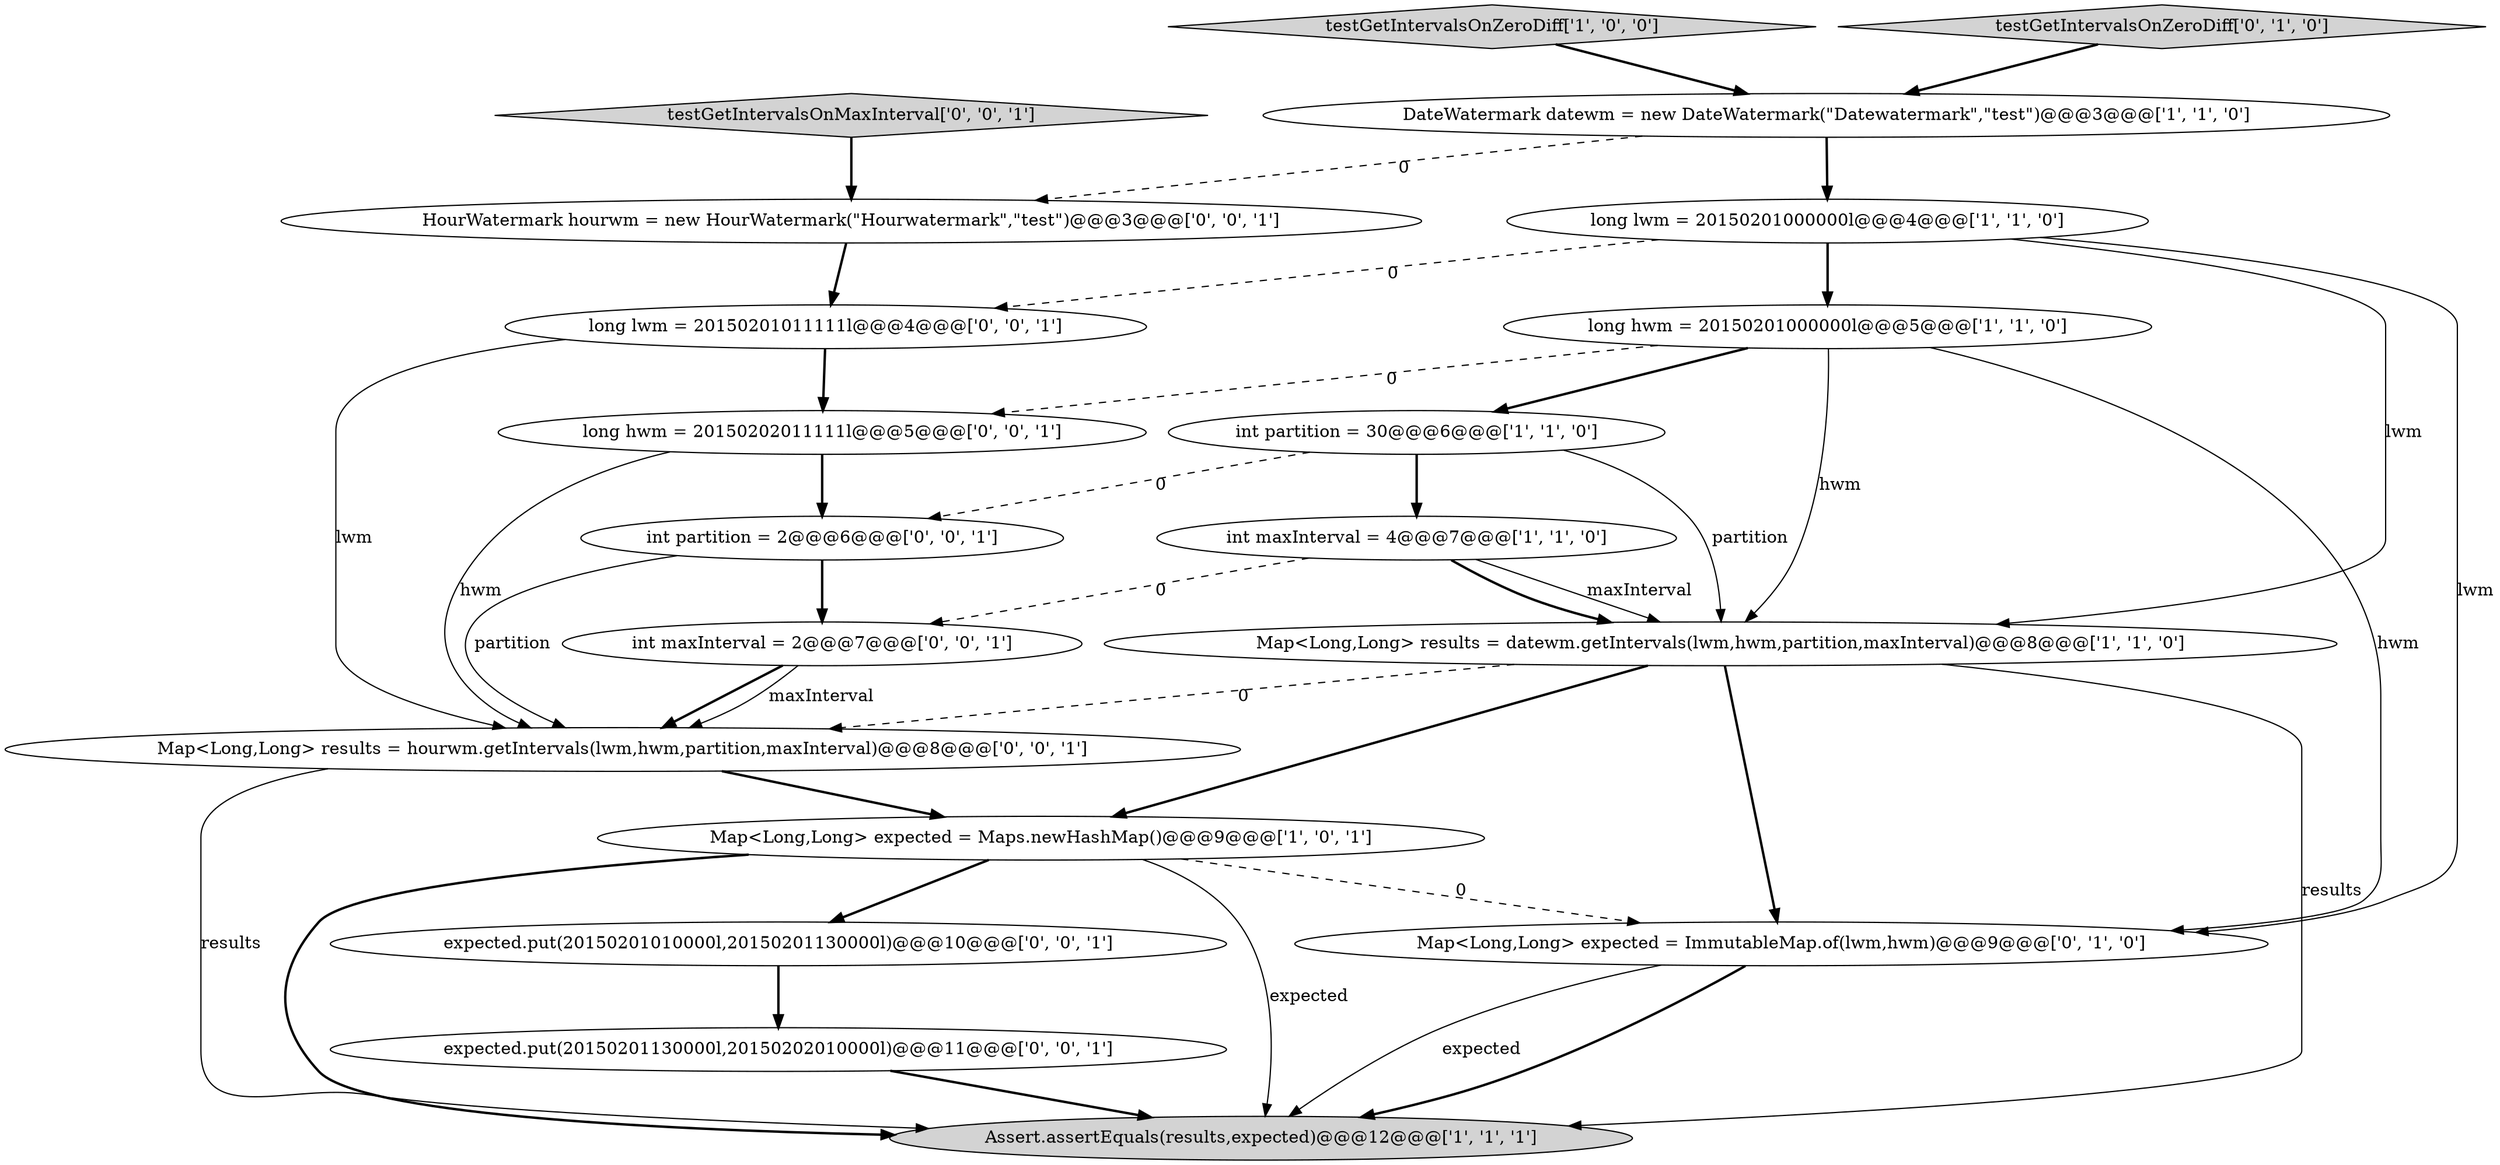 digraph {
7 [style = filled, label = "DateWatermark datewm = new DateWatermark(\"Datewatermark\",\"test\")@@@3@@@['1', '1', '0']", fillcolor = white, shape = ellipse image = "AAA0AAABBB1BBB"];
5 [style = filled, label = "long lwm = 20150201000000l@@@4@@@['1', '1', '0']", fillcolor = white, shape = ellipse image = "AAA0AAABBB1BBB"];
1 [style = filled, label = "int partition = 30@@@6@@@['1', '1', '0']", fillcolor = white, shape = ellipse image = "AAA0AAABBB1BBB"];
2 [style = filled, label = "Map<Long,Long> results = datewm.getIntervals(lwm,hwm,partition,maxInterval)@@@8@@@['1', '1', '0']", fillcolor = white, shape = ellipse image = "AAA0AAABBB1BBB"];
3 [style = filled, label = "Assert.assertEquals(results,expected)@@@12@@@['1', '1', '1']", fillcolor = lightgray, shape = ellipse image = "AAA0AAABBB1BBB"];
9 [style = filled, label = "Map<Long,Long> expected = ImmutableMap.of(lwm,hwm)@@@9@@@['0', '1', '0']", fillcolor = white, shape = ellipse image = "AAA1AAABBB2BBB"];
17 [style = filled, label = "expected.put(20150201130000l,20150202010000l)@@@11@@@['0', '0', '1']", fillcolor = white, shape = ellipse image = "AAA0AAABBB3BBB"];
14 [style = filled, label = "int partition = 2@@@6@@@['0', '0', '1']", fillcolor = white, shape = ellipse image = "AAA0AAABBB3BBB"];
12 [style = filled, label = "long lwm = 20150201011111l@@@4@@@['0', '0', '1']", fillcolor = white, shape = ellipse image = "AAA0AAABBB3BBB"];
6 [style = filled, label = "int maxInterval = 4@@@7@@@['1', '1', '0']", fillcolor = white, shape = ellipse image = "AAA0AAABBB1BBB"];
0 [style = filled, label = "Map<Long,Long> expected = Maps.newHashMap()@@@9@@@['1', '0', '1']", fillcolor = white, shape = ellipse image = "AAA0AAABBB1BBB"];
8 [style = filled, label = "long hwm = 20150201000000l@@@5@@@['1', '1', '0']", fillcolor = white, shape = ellipse image = "AAA0AAABBB1BBB"];
18 [style = filled, label = "Map<Long,Long> results = hourwm.getIntervals(lwm,hwm,partition,maxInterval)@@@8@@@['0', '0', '1']", fillcolor = white, shape = ellipse image = "AAA0AAABBB3BBB"];
4 [style = filled, label = "testGetIntervalsOnZeroDiff['1', '0', '0']", fillcolor = lightgray, shape = diamond image = "AAA0AAABBB1BBB"];
11 [style = filled, label = "HourWatermark hourwm = new HourWatermark(\"Hourwatermark\",\"test\")@@@3@@@['0', '0', '1']", fillcolor = white, shape = ellipse image = "AAA0AAABBB3BBB"];
10 [style = filled, label = "testGetIntervalsOnZeroDiff['0', '1', '0']", fillcolor = lightgray, shape = diamond image = "AAA0AAABBB2BBB"];
15 [style = filled, label = "int maxInterval = 2@@@7@@@['0', '0', '1']", fillcolor = white, shape = ellipse image = "AAA0AAABBB3BBB"];
19 [style = filled, label = "expected.put(20150201010000l,20150201130000l)@@@10@@@['0', '0', '1']", fillcolor = white, shape = ellipse image = "AAA0AAABBB3BBB"];
16 [style = filled, label = "testGetIntervalsOnMaxInterval['0', '0', '1']", fillcolor = lightgray, shape = diamond image = "AAA0AAABBB3BBB"];
13 [style = filled, label = "long hwm = 20150202011111l@@@5@@@['0', '0', '1']", fillcolor = white, shape = ellipse image = "AAA0AAABBB3BBB"];
2->3 [style = solid, label="results"];
5->8 [style = bold, label=""];
4->7 [style = bold, label=""];
11->12 [style = bold, label=""];
14->18 [style = solid, label="partition"];
5->2 [style = solid, label="lwm"];
8->2 [style = solid, label="hwm"];
15->18 [style = bold, label=""];
12->18 [style = solid, label="lwm"];
13->18 [style = solid, label="hwm"];
9->3 [style = bold, label=""];
8->13 [style = dashed, label="0"];
1->14 [style = dashed, label="0"];
5->9 [style = solid, label="lwm"];
7->11 [style = dashed, label="0"];
0->19 [style = bold, label=""];
2->18 [style = dashed, label="0"];
0->3 [style = solid, label="expected"];
0->3 [style = bold, label=""];
17->3 [style = bold, label=""];
1->6 [style = bold, label=""];
9->3 [style = solid, label="expected"];
6->2 [style = bold, label=""];
12->13 [style = bold, label=""];
8->1 [style = bold, label=""];
15->18 [style = solid, label="maxInterval"];
2->9 [style = bold, label=""];
10->7 [style = bold, label=""];
19->17 [style = bold, label=""];
0->9 [style = dashed, label="0"];
18->3 [style = solid, label="results"];
8->9 [style = solid, label="hwm"];
5->12 [style = dashed, label="0"];
7->5 [style = bold, label=""];
6->15 [style = dashed, label="0"];
2->0 [style = bold, label=""];
6->2 [style = solid, label="maxInterval"];
13->14 [style = bold, label=""];
14->15 [style = bold, label=""];
16->11 [style = bold, label=""];
1->2 [style = solid, label="partition"];
18->0 [style = bold, label=""];
}
